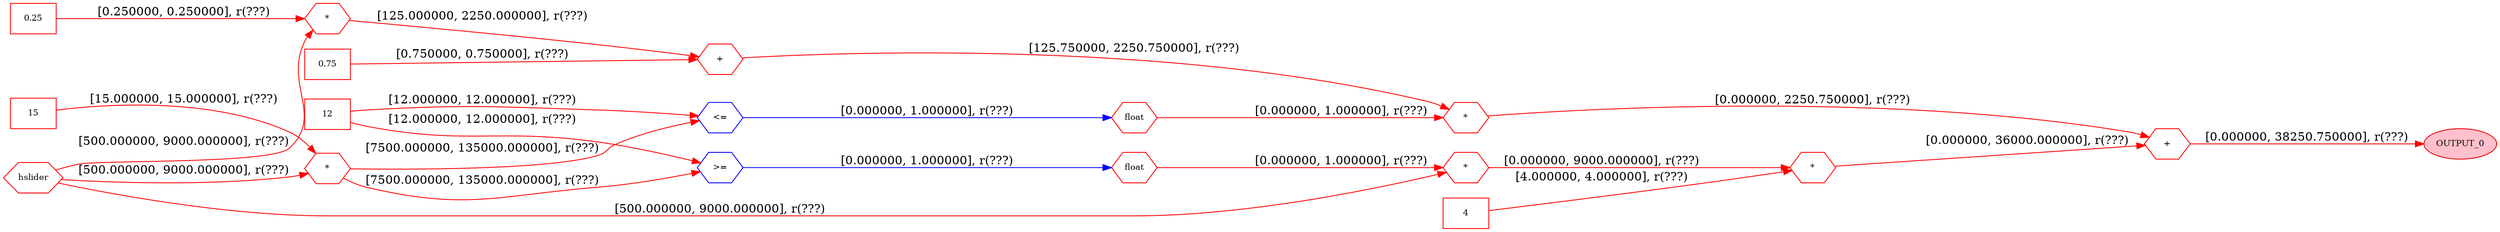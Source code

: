strict digraph loopgraph {
    rankdir=LR; node [fontsize=10];
S0x7fa8c351dfd0[label="+" color="red" shape="hexagon"];
S0x7fa8c351d8f0[label="*" color="red" shape="hexagon"];
S0x7fa8c35198d0[label="4" color="red" shape="box"];
S0x7fa8c35198d0 -> S0x7fa8c351d8f0[ color="red" label ="[4.000000, 4.000000], r(???)"];
S0x7fa8c351d710[label="*" color="red" shape="hexagon"];
S0x7fa8c350e690[label="hslider" color="red" shape="hexagon"];
S0x7fa8c350e690 -> S0x7fa8c351d710[ color="red" label ="[500.000000, 9000.000000], r(???)"];
S0x7fa8c351d320[label="float" color="red" shape="hexagon"];
S0x7fa8c351d200[label=">=" color="blue" shape="hexagon"];
S0x7fa8c351d120[label="*" color="red" shape="hexagon"];
S0x7fa8c35185a0[label="15" color="red" shape="box"];
S0x7fa8c35185a0 -> S0x7fa8c351d120[ color="red" label ="[15.000000, 15.000000], r(???)"];
S0x7fa8c350e690 -> S0x7fa8c351d120[ color="red" label ="[500.000000, 9000.000000], r(???)"];
S0x7fa8c351d120 -> S0x7fa8c351d200[ color="red" label ="[7500.000000, 135000.000000], r(???)"];
S0x7fa8c3518fe0[label="12" color="red" shape="box"];
S0x7fa8c3518fe0 -> S0x7fa8c351d200[ color="red" label ="[12.000000, 12.000000], r(???)"];
S0x7fa8c351d200 -> S0x7fa8c351d320[ color="blue" label ="[0.000000, 1.000000], r(???)"];
S0x7fa8c351d320 -> S0x7fa8c351d710[ color="red" label ="[0.000000, 1.000000], r(???)"];
S0x7fa8c351d710 -> S0x7fa8c351d8f0[ color="red" label ="[0.000000, 9000.000000], r(???)"];
S0x7fa8c351d8f0 -> S0x7fa8c351dfd0[ color="red" label ="[0.000000, 36000.000000], r(???)"];
S0x7fa8c351ddb0[label="*" color="red" shape="hexagon"];
S0x7fa8c351da40[label="float" color="red" shape="hexagon"];
S0x7fa8c351d980[label="<=" color="blue" shape="hexagon"];
S0x7fa8c351d120 -> S0x7fa8c351d980[ color="red" label ="[7500.000000, 135000.000000], r(???)"];
S0x7fa8c3518fe0 -> S0x7fa8c351d980[ color="red" label ="[12.000000, 12.000000], r(???)"];
S0x7fa8c351d980 -> S0x7fa8c351da40[ color="blue" label ="[0.000000, 1.000000], r(???)"];
S0x7fa8c351da40 -> S0x7fa8c351ddb0[ color="red" label ="[0.000000, 1.000000], r(???)"];
S0x7fa8c351dd20[label="+" color="red" shape="hexagon"];
S0x7fa8c351dc30[label="*" color="red" shape="hexagon"];
S0x7fa8c36064e0[label="0.25" color="red" shape="box"];
S0x7fa8c36064e0 -> S0x7fa8c351dc30[ color="red" label ="[0.250000, 0.250000], r(???)"];
S0x7fa8c350e690 -> S0x7fa8c351dc30[ color="red" label ="[500.000000, 9000.000000], r(???)"];
S0x7fa8c351dc30 -> S0x7fa8c351dd20[ color="red" label ="[125.000000, 2250.000000], r(???)"];
S0x7fa8c3606710[label="0.75" color="red" shape="box"];
S0x7fa8c3606710 -> S0x7fa8c351dd20[ color="red" label ="[0.750000, 0.750000], r(???)"];
S0x7fa8c351dd20 -> S0x7fa8c351ddb0[ color="red" label ="[125.750000, 2250.750000], r(???)"];
S0x7fa8c351ddb0 -> S0x7fa8c351dfd0[ color="red" label ="[0.000000, 2250.750000], r(???)"];
OUTPUT_0[color="red2" style="filled" fillcolor="pink"];
S0x7fa8c351dfd0 -> OUTPUT_0[ color="red" label ="[0.000000, 38250.750000], r(???)"];
}
